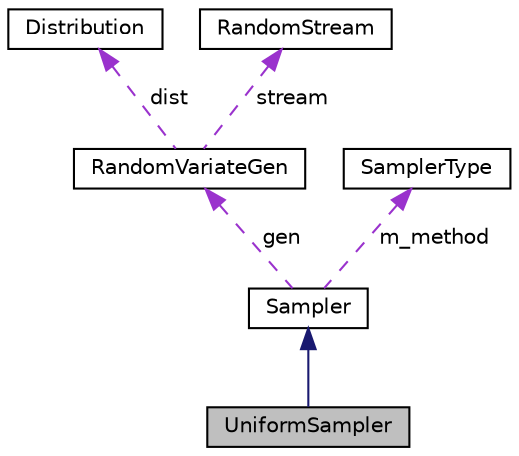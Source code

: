 digraph "UniformSampler"
{
 // INTERACTIVE_SVG=YES
  bgcolor="transparent";
  edge [fontname="Helvetica",fontsize="10",labelfontname="Helvetica",labelfontsize="10"];
  node [fontname="Helvetica",fontsize="10",shape=record];
  Node2 [label="UniformSampler",height=0.2,width=0.4,color="black", fillcolor="grey75", style="filled", fontcolor="black"];
  Node3 -> Node2 [dir="back",color="midnightblue",fontsize="10",style="solid",fontname="Helvetica"];
  Node3 [label="Sampler",height=0.2,width=0.4,color="black",URL="$d8/d64/classumontreal_1_1ssj_1_1networks_1_1staticreliability_1_1Sampler.html",tooltip="Subclasses of Sampler generates random samples for the length of an edge of a graph: the length repre..."];
  Node4 -> Node3 [dir="back",color="darkorchid3",fontsize="10",style="dashed",label=" gen" ,fontname="Helvetica"];
  Node4 [label="RandomVariateGen",height=0.2,width=0.4,color="black",URL="$de/de0/classumontreal_1_1ssj_1_1randvar_1_1RandomVariateGen.html",tooltip="This is the base class for all random variate generators over the real line. "];
  Node5 -> Node4 [dir="back",color="darkorchid3",fontsize="10",style="dashed",label=" dist" ,fontname="Helvetica"];
  Node5 [label="Distribution",height=0.2,width=0.4,color="black",URL="$d6/dd2/interfaceumontreal_1_1ssj_1_1probdist_1_1Distribution.html",tooltip="This interface should be implemented by all classes supporting discrete and continuous distributions..."];
  Node6 -> Node4 [dir="back",color="darkorchid3",fontsize="10",style="dashed",label=" stream" ,fontname="Helvetica"];
  Node6 [label="RandomStream",height=0.2,width=0.4,color="black",URL="$d1/d7c/interfaceumontreal_1_1ssj_1_1rng_1_1RandomStream.html",tooltip="This interface defines the basic structures to handle multiple streams of uniform (pseudo)random numb..."];
  Node7 -> Node3 [dir="back",color="darkorchid3",fontsize="10",style="dashed",label=" m_method" ,fontname="Helvetica"];
  Node7 [label="SamplerType",height=0.2,width=0.4,color="black",URL="$de/d27/enumumontreal_1_1ssj_1_1networks_1_1staticreliability_1_1SamplerType.html"];
}
